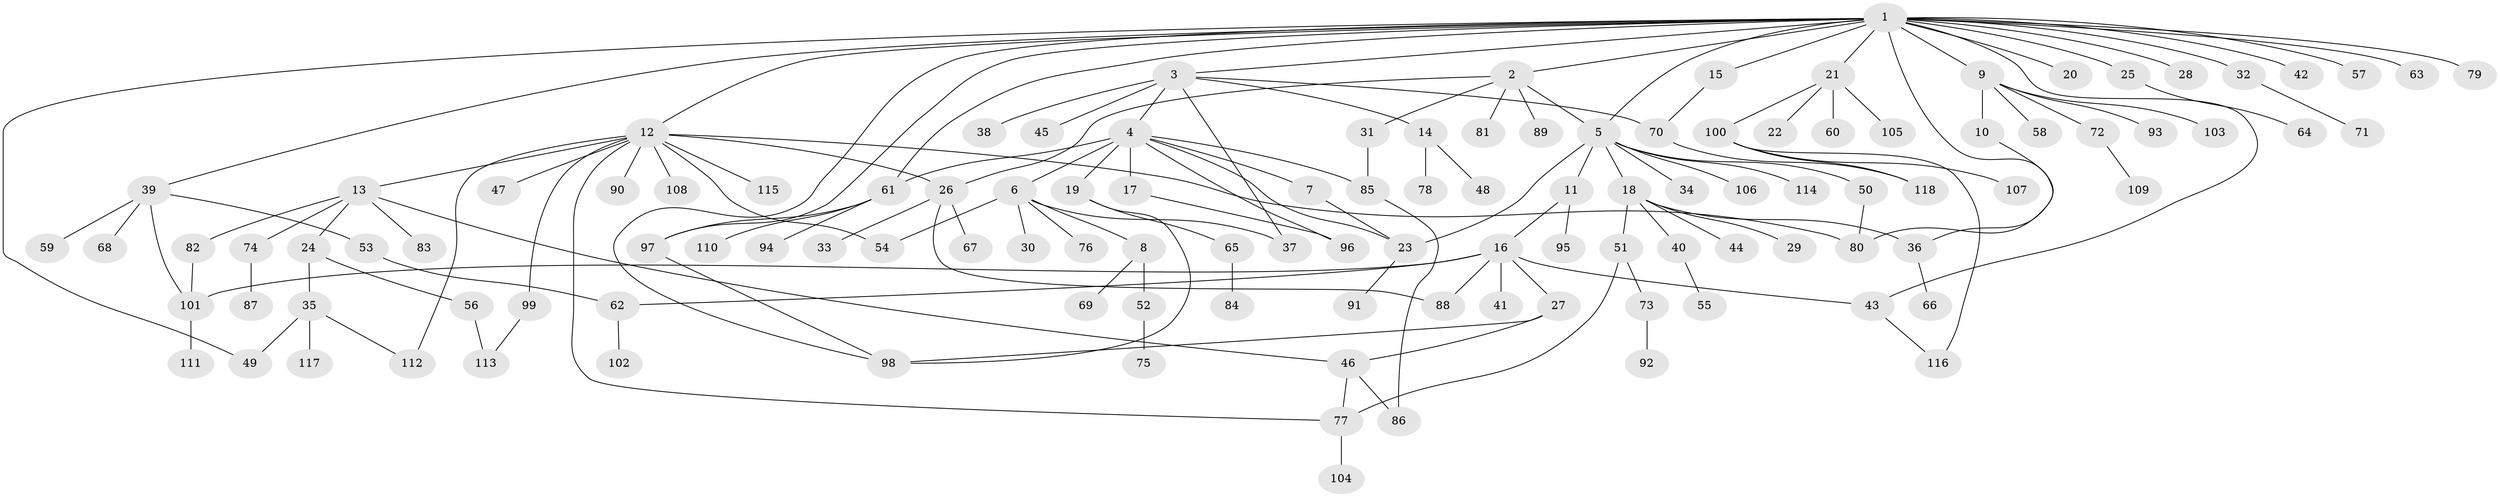 // coarse degree distribution, {24: 0.011494252873563218, 7: 0.034482758620689655, 8: 0.022988505747126436, 5: 0.034482758620689655, 2: 0.11494252873563218, 3: 0.12643678160919541, 6: 0.022988505747126436, 12: 0.011494252873563218, 1: 0.5402298850574713, 4: 0.08045977011494253}
// Generated by graph-tools (version 1.1) at 2025/23/03/03/25 07:23:51]
// undirected, 118 vertices, 148 edges
graph export_dot {
graph [start="1"]
  node [color=gray90,style=filled];
  1;
  2;
  3;
  4;
  5;
  6;
  7;
  8;
  9;
  10;
  11;
  12;
  13;
  14;
  15;
  16;
  17;
  18;
  19;
  20;
  21;
  22;
  23;
  24;
  25;
  26;
  27;
  28;
  29;
  30;
  31;
  32;
  33;
  34;
  35;
  36;
  37;
  38;
  39;
  40;
  41;
  42;
  43;
  44;
  45;
  46;
  47;
  48;
  49;
  50;
  51;
  52;
  53;
  54;
  55;
  56;
  57;
  58;
  59;
  60;
  61;
  62;
  63;
  64;
  65;
  66;
  67;
  68;
  69;
  70;
  71;
  72;
  73;
  74;
  75;
  76;
  77;
  78;
  79;
  80;
  81;
  82;
  83;
  84;
  85;
  86;
  87;
  88;
  89;
  90;
  91;
  92;
  93;
  94;
  95;
  96;
  97;
  98;
  99;
  100;
  101;
  102;
  103;
  104;
  105;
  106;
  107;
  108;
  109;
  110;
  111;
  112;
  113;
  114;
  115;
  116;
  117;
  118;
  1 -- 2;
  1 -- 3;
  1 -- 5;
  1 -- 9;
  1 -- 12;
  1 -- 15;
  1 -- 20;
  1 -- 21;
  1 -- 25;
  1 -- 28;
  1 -- 32;
  1 -- 36;
  1 -- 39;
  1 -- 42;
  1 -- 43;
  1 -- 49;
  1 -- 57;
  1 -- 61;
  1 -- 63;
  1 -- 79;
  1 -- 97;
  1 -- 98;
  2 -- 5;
  2 -- 26;
  2 -- 31;
  2 -- 81;
  2 -- 89;
  3 -- 4;
  3 -- 14;
  3 -- 37;
  3 -- 38;
  3 -- 45;
  3 -- 70;
  4 -- 6;
  4 -- 7;
  4 -- 17;
  4 -- 19;
  4 -- 23;
  4 -- 61;
  4 -- 85;
  4 -- 96;
  5 -- 11;
  5 -- 18;
  5 -- 23;
  5 -- 34;
  5 -- 50;
  5 -- 106;
  5 -- 114;
  6 -- 8;
  6 -- 30;
  6 -- 37;
  6 -- 54;
  6 -- 76;
  7 -- 23;
  8 -- 52;
  8 -- 69;
  9 -- 10;
  9 -- 58;
  9 -- 72;
  9 -- 93;
  9 -- 103;
  10 -- 80;
  11 -- 16;
  11 -- 95;
  12 -- 13;
  12 -- 26;
  12 -- 47;
  12 -- 54;
  12 -- 77;
  12 -- 80;
  12 -- 90;
  12 -- 99;
  12 -- 108;
  12 -- 112;
  12 -- 115;
  13 -- 24;
  13 -- 46;
  13 -- 74;
  13 -- 82;
  13 -- 83;
  14 -- 48;
  14 -- 78;
  15 -- 70;
  16 -- 27;
  16 -- 41;
  16 -- 43;
  16 -- 62;
  16 -- 88;
  16 -- 101;
  17 -- 96;
  18 -- 29;
  18 -- 36;
  18 -- 40;
  18 -- 44;
  18 -- 51;
  19 -- 65;
  19 -- 98;
  21 -- 22;
  21 -- 60;
  21 -- 100;
  21 -- 105;
  23 -- 91;
  24 -- 35;
  24 -- 56;
  25 -- 64;
  26 -- 33;
  26 -- 67;
  26 -- 88;
  27 -- 46;
  27 -- 98;
  31 -- 85;
  32 -- 71;
  35 -- 49;
  35 -- 112;
  35 -- 117;
  36 -- 66;
  39 -- 53;
  39 -- 59;
  39 -- 68;
  39 -- 101;
  40 -- 55;
  43 -- 116;
  46 -- 77;
  46 -- 86;
  50 -- 80;
  51 -- 73;
  51 -- 77;
  52 -- 75;
  53 -- 62;
  56 -- 113;
  61 -- 94;
  61 -- 97;
  61 -- 110;
  62 -- 102;
  65 -- 84;
  70 -- 118;
  72 -- 109;
  73 -- 92;
  74 -- 87;
  77 -- 104;
  82 -- 101;
  85 -- 86;
  97 -- 98;
  99 -- 113;
  100 -- 107;
  100 -- 116;
  100 -- 118;
  101 -- 111;
}
